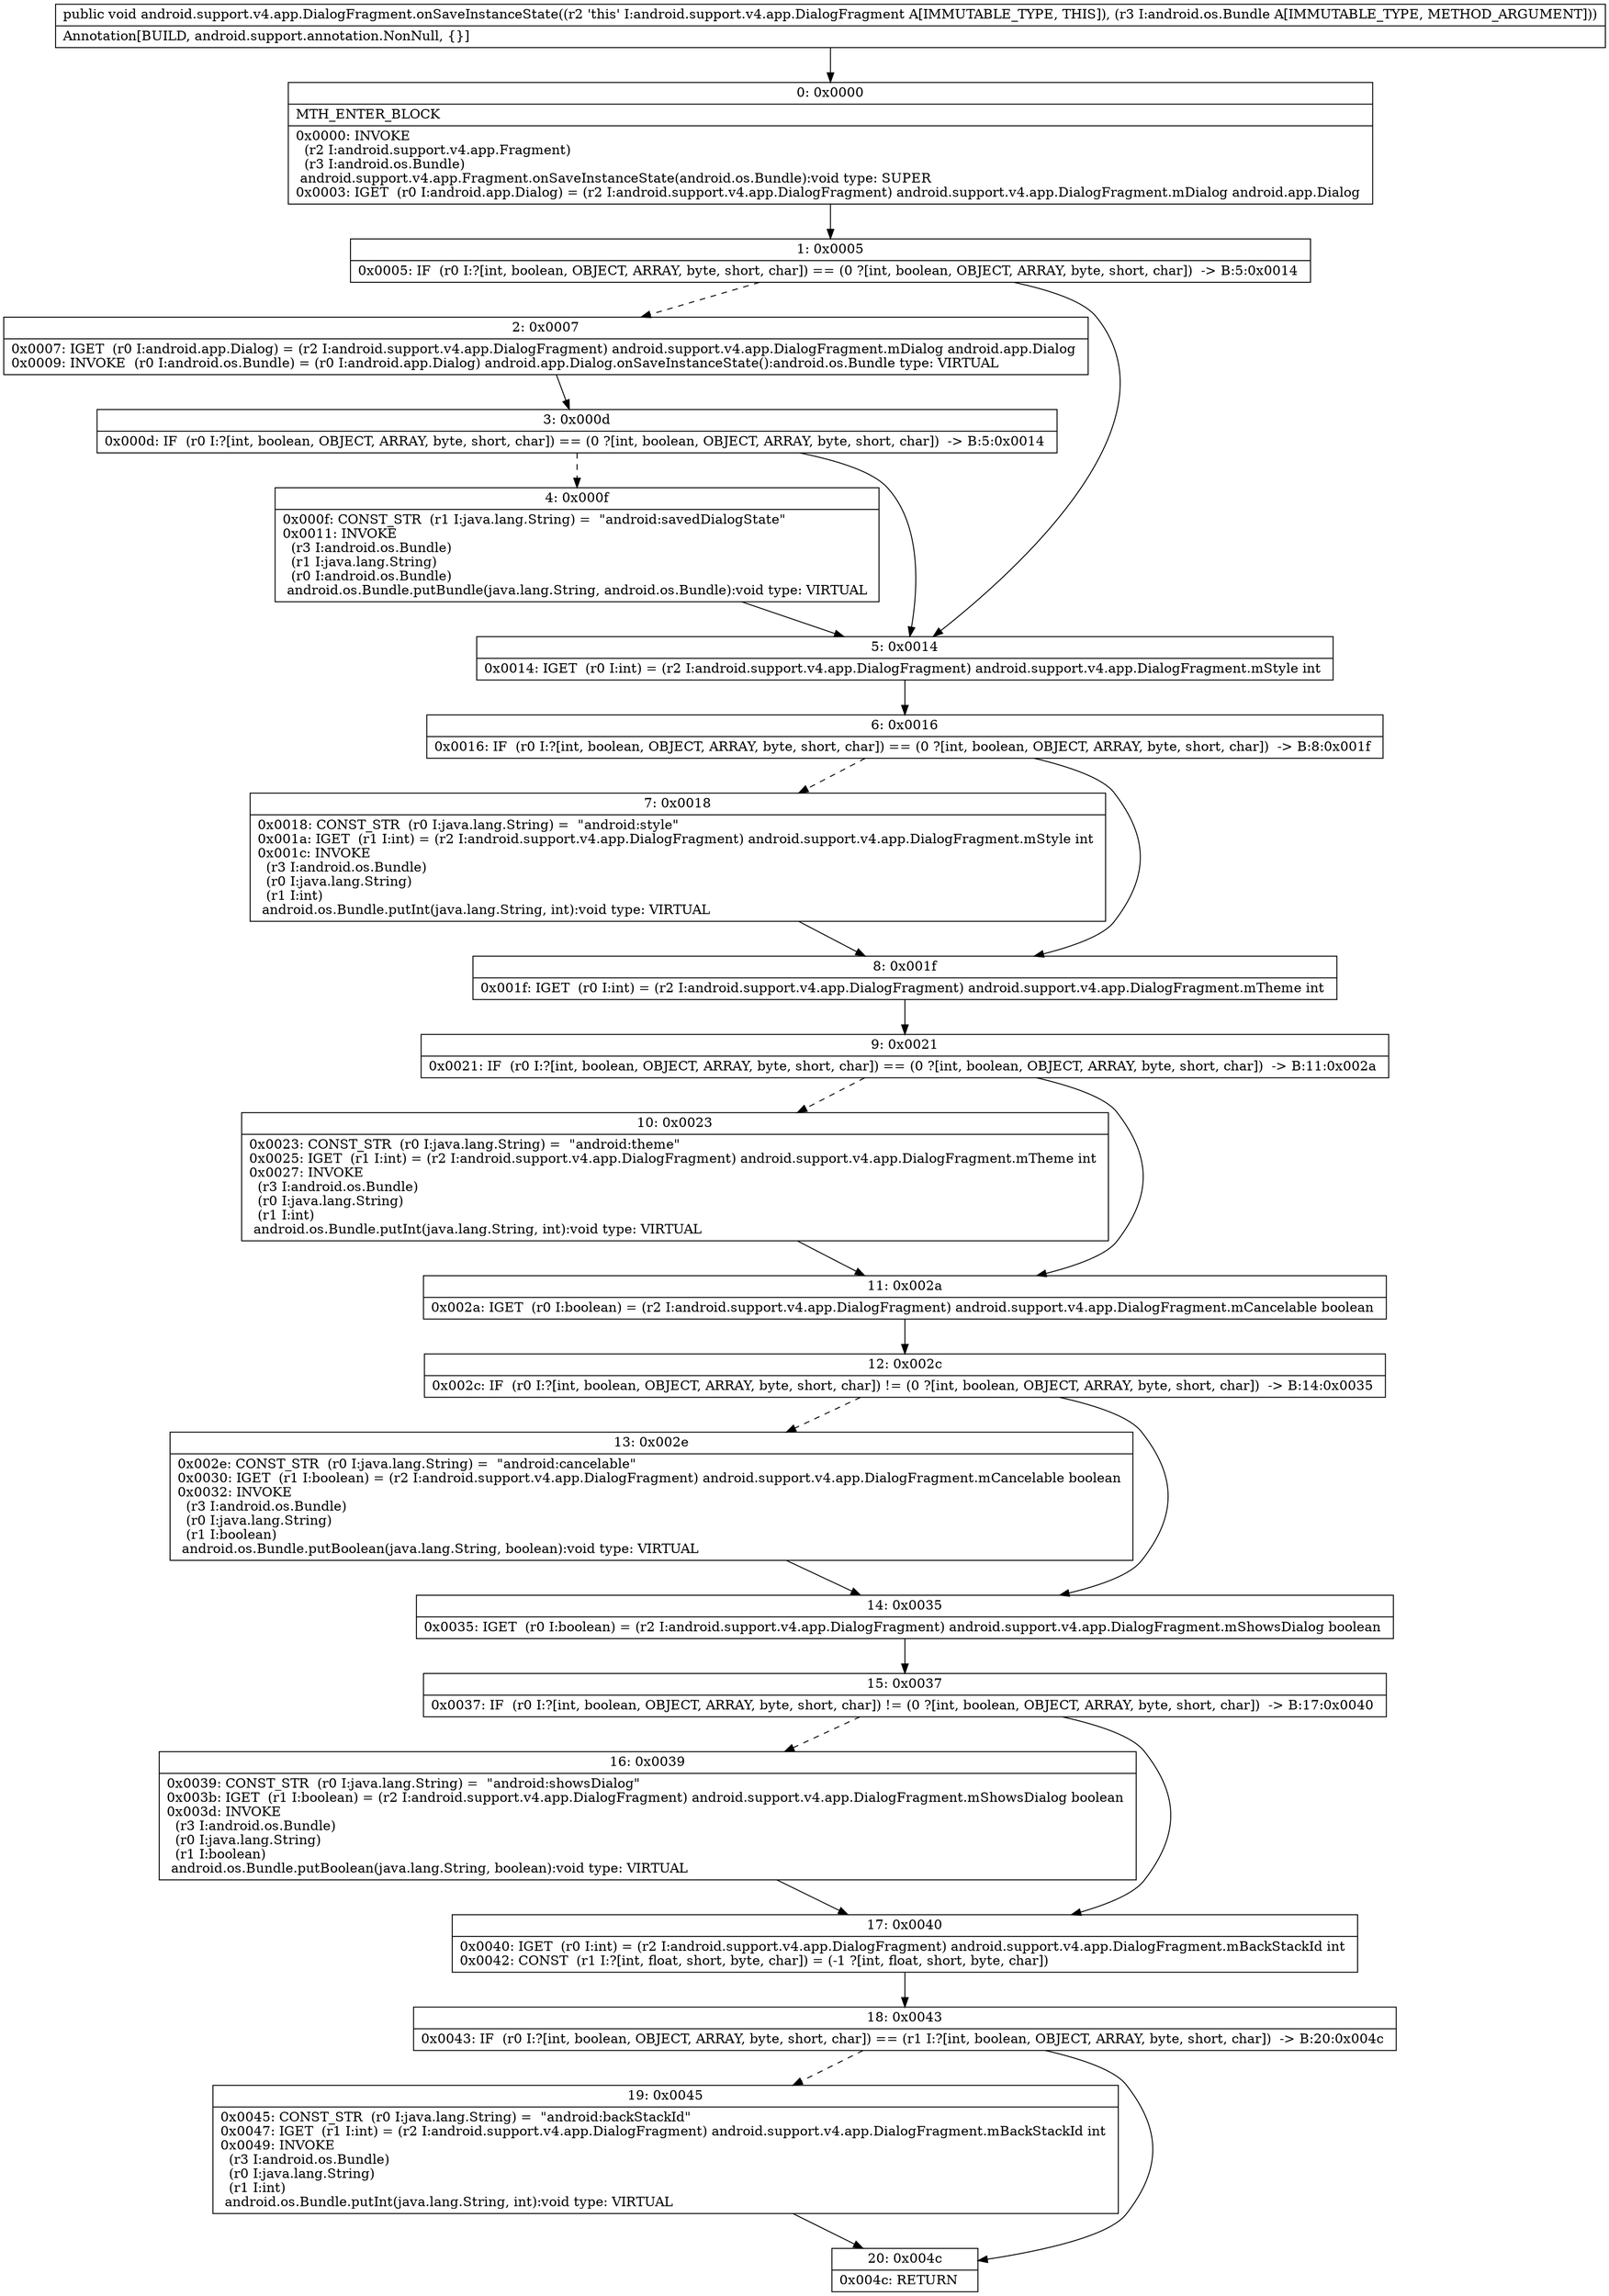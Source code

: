 digraph "CFG forandroid.support.v4.app.DialogFragment.onSaveInstanceState(Landroid\/os\/Bundle;)V" {
Node_0 [shape=record,label="{0\:\ 0x0000|MTH_ENTER_BLOCK\l|0x0000: INVOKE  \l  (r2 I:android.support.v4.app.Fragment)\l  (r3 I:android.os.Bundle)\l android.support.v4.app.Fragment.onSaveInstanceState(android.os.Bundle):void type: SUPER \l0x0003: IGET  (r0 I:android.app.Dialog) = (r2 I:android.support.v4.app.DialogFragment) android.support.v4.app.DialogFragment.mDialog android.app.Dialog \l}"];
Node_1 [shape=record,label="{1\:\ 0x0005|0x0005: IF  (r0 I:?[int, boolean, OBJECT, ARRAY, byte, short, char]) == (0 ?[int, boolean, OBJECT, ARRAY, byte, short, char])  \-\> B:5:0x0014 \l}"];
Node_2 [shape=record,label="{2\:\ 0x0007|0x0007: IGET  (r0 I:android.app.Dialog) = (r2 I:android.support.v4.app.DialogFragment) android.support.v4.app.DialogFragment.mDialog android.app.Dialog \l0x0009: INVOKE  (r0 I:android.os.Bundle) = (r0 I:android.app.Dialog) android.app.Dialog.onSaveInstanceState():android.os.Bundle type: VIRTUAL \l}"];
Node_3 [shape=record,label="{3\:\ 0x000d|0x000d: IF  (r0 I:?[int, boolean, OBJECT, ARRAY, byte, short, char]) == (0 ?[int, boolean, OBJECT, ARRAY, byte, short, char])  \-\> B:5:0x0014 \l}"];
Node_4 [shape=record,label="{4\:\ 0x000f|0x000f: CONST_STR  (r1 I:java.lang.String) =  \"android:savedDialogState\" \l0x0011: INVOKE  \l  (r3 I:android.os.Bundle)\l  (r1 I:java.lang.String)\l  (r0 I:android.os.Bundle)\l android.os.Bundle.putBundle(java.lang.String, android.os.Bundle):void type: VIRTUAL \l}"];
Node_5 [shape=record,label="{5\:\ 0x0014|0x0014: IGET  (r0 I:int) = (r2 I:android.support.v4.app.DialogFragment) android.support.v4.app.DialogFragment.mStyle int \l}"];
Node_6 [shape=record,label="{6\:\ 0x0016|0x0016: IF  (r0 I:?[int, boolean, OBJECT, ARRAY, byte, short, char]) == (0 ?[int, boolean, OBJECT, ARRAY, byte, short, char])  \-\> B:8:0x001f \l}"];
Node_7 [shape=record,label="{7\:\ 0x0018|0x0018: CONST_STR  (r0 I:java.lang.String) =  \"android:style\" \l0x001a: IGET  (r1 I:int) = (r2 I:android.support.v4.app.DialogFragment) android.support.v4.app.DialogFragment.mStyle int \l0x001c: INVOKE  \l  (r3 I:android.os.Bundle)\l  (r0 I:java.lang.String)\l  (r1 I:int)\l android.os.Bundle.putInt(java.lang.String, int):void type: VIRTUAL \l}"];
Node_8 [shape=record,label="{8\:\ 0x001f|0x001f: IGET  (r0 I:int) = (r2 I:android.support.v4.app.DialogFragment) android.support.v4.app.DialogFragment.mTheme int \l}"];
Node_9 [shape=record,label="{9\:\ 0x0021|0x0021: IF  (r0 I:?[int, boolean, OBJECT, ARRAY, byte, short, char]) == (0 ?[int, boolean, OBJECT, ARRAY, byte, short, char])  \-\> B:11:0x002a \l}"];
Node_10 [shape=record,label="{10\:\ 0x0023|0x0023: CONST_STR  (r0 I:java.lang.String) =  \"android:theme\" \l0x0025: IGET  (r1 I:int) = (r2 I:android.support.v4.app.DialogFragment) android.support.v4.app.DialogFragment.mTheme int \l0x0027: INVOKE  \l  (r3 I:android.os.Bundle)\l  (r0 I:java.lang.String)\l  (r1 I:int)\l android.os.Bundle.putInt(java.lang.String, int):void type: VIRTUAL \l}"];
Node_11 [shape=record,label="{11\:\ 0x002a|0x002a: IGET  (r0 I:boolean) = (r2 I:android.support.v4.app.DialogFragment) android.support.v4.app.DialogFragment.mCancelable boolean \l}"];
Node_12 [shape=record,label="{12\:\ 0x002c|0x002c: IF  (r0 I:?[int, boolean, OBJECT, ARRAY, byte, short, char]) != (0 ?[int, boolean, OBJECT, ARRAY, byte, short, char])  \-\> B:14:0x0035 \l}"];
Node_13 [shape=record,label="{13\:\ 0x002e|0x002e: CONST_STR  (r0 I:java.lang.String) =  \"android:cancelable\" \l0x0030: IGET  (r1 I:boolean) = (r2 I:android.support.v4.app.DialogFragment) android.support.v4.app.DialogFragment.mCancelable boolean \l0x0032: INVOKE  \l  (r3 I:android.os.Bundle)\l  (r0 I:java.lang.String)\l  (r1 I:boolean)\l android.os.Bundle.putBoolean(java.lang.String, boolean):void type: VIRTUAL \l}"];
Node_14 [shape=record,label="{14\:\ 0x0035|0x0035: IGET  (r0 I:boolean) = (r2 I:android.support.v4.app.DialogFragment) android.support.v4.app.DialogFragment.mShowsDialog boolean \l}"];
Node_15 [shape=record,label="{15\:\ 0x0037|0x0037: IF  (r0 I:?[int, boolean, OBJECT, ARRAY, byte, short, char]) != (0 ?[int, boolean, OBJECT, ARRAY, byte, short, char])  \-\> B:17:0x0040 \l}"];
Node_16 [shape=record,label="{16\:\ 0x0039|0x0039: CONST_STR  (r0 I:java.lang.String) =  \"android:showsDialog\" \l0x003b: IGET  (r1 I:boolean) = (r2 I:android.support.v4.app.DialogFragment) android.support.v4.app.DialogFragment.mShowsDialog boolean \l0x003d: INVOKE  \l  (r3 I:android.os.Bundle)\l  (r0 I:java.lang.String)\l  (r1 I:boolean)\l android.os.Bundle.putBoolean(java.lang.String, boolean):void type: VIRTUAL \l}"];
Node_17 [shape=record,label="{17\:\ 0x0040|0x0040: IGET  (r0 I:int) = (r2 I:android.support.v4.app.DialogFragment) android.support.v4.app.DialogFragment.mBackStackId int \l0x0042: CONST  (r1 I:?[int, float, short, byte, char]) = (\-1 ?[int, float, short, byte, char]) \l}"];
Node_18 [shape=record,label="{18\:\ 0x0043|0x0043: IF  (r0 I:?[int, boolean, OBJECT, ARRAY, byte, short, char]) == (r1 I:?[int, boolean, OBJECT, ARRAY, byte, short, char])  \-\> B:20:0x004c \l}"];
Node_19 [shape=record,label="{19\:\ 0x0045|0x0045: CONST_STR  (r0 I:java.lang.String) =  \"android:backStackId\" \l0x0047: IGET  (r1 I:int) = (r2 I:android.support.v4.app.DialogFragment) android.support.v4.app.DialogFragment.mBackStackId int \l0x0049: INVOKE  \l  (r3 I:android.os.Bundle)\l  (r0 I:java.lang.String)\l  (r1 I:int)\l android.os.Bundle.putInt(java.lang.String, int):void type: VIRTUAL \l}"];
Node_20 [shape=record,label="{20\:\ 0x004c|0x004c: RETURN   \l}"];
MethodNode[shape=record,label="{public void android.support.v4.app.DialogFragment.onSaveInstanceState((r2 'this' I:android.support.v4.app.DialogFragment A[IMMUTABLE_TYPE, THIS]), (r3 I:android.os.Bundle A[IMMUTABLE_TYPE, METHOD_ARGUMENT]))  | Annotation[BUILD, android.support.annotation.NonNull, \{\}]\l}"];
MethodNode -> Node_0;
Node_0 -> Node_1;
Node_1 -> Node_2[style=dashed];
Node_1 -> Node_5;
Node_2 -> Node_3;
Node_3 -> Node_4[style=dashed];
Node_3 -> Node_5;
Node_4 -> Node_5;
Node_5 -> Node_6;
Node_6 -> Node_7[style=dashed];
Node_6 -> Node_8;
Node_7 -> Node_8;
Node_8 -> Node_9;
Node_9 -> Node_10[style=dashed];
Node_9 -> Node_11;
Node_10 -> Node_11;
Node_11 -> Node_12;
Node_12 -> Node_13[style=dashed];
Node_12 -> Node_14;
Node_13 -> Node_14;
Node_14 -> Node_15;
Node_15 -> Node_16[style=dashed];
Node_15 -> Node_17;
Node_16 -> Node_17;
Node_17 -> Node_18;
Node_18 -> Node_19[style=dashed];
Node_18 -> Node_20;
Node_19 -> Node_20;
}

